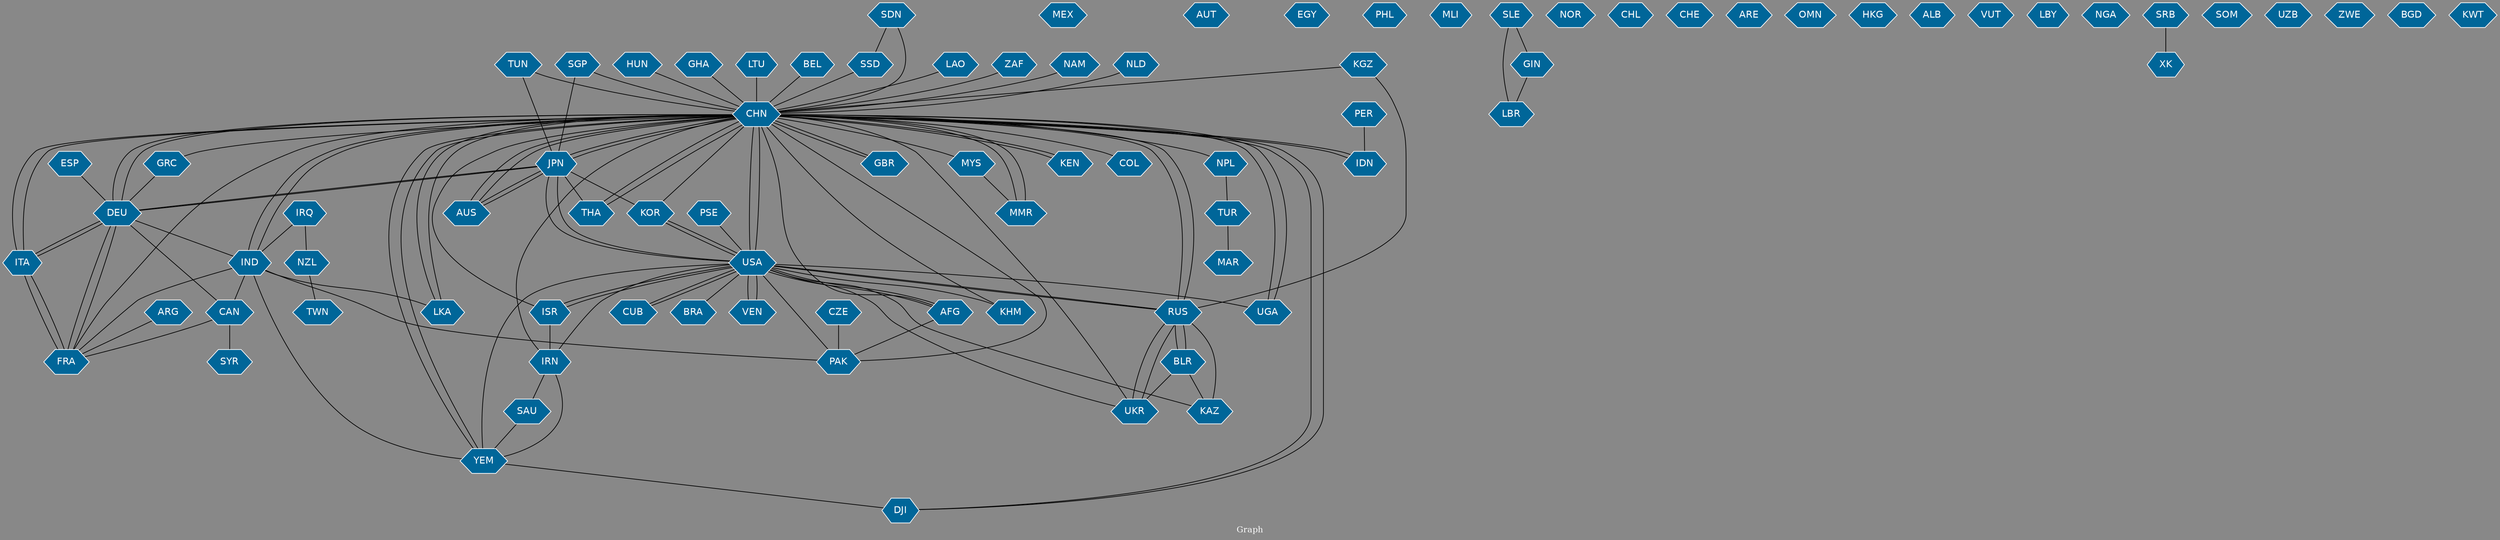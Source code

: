 // Countries together in item graph
graph {
	graph [bgcolor="#888888" fontcolor=white fontsize=12 label="Graph" outputorder=edgesfirst overlap=prism]
	node [color=white fillcolor="#006699" fontcolor=white fontname=Helvetica shape=hexagon style=filled]
	edge [arrowhead=open color=black fontcolor=white fontname=Courier fontsize=12]
		CHN [label=CHN]
		JPN [label=JPN]
		USA [label=USA]
		ISR [label=ISR]
		MEX [label=MEX]
		LKA [label=LKA]
		YEM [label=YEM]
		BRA [label=BRA]
		CAN [label=CAN]
		GBR [label=GBR]
		IND [label=IND]
		MMR [label=MMR]
		SGP [label=SGP]
		DEU [label=DEU]
		AFG [label=AFG]
		UKR [label=UKR]
		AUS [label=AUS]
		PER [label=PER]
		IDN [label=IDN]
		ZAF [label=ZAF]
		AUT [label=AUT]
		EGY [label=EGY]
		IRN [label=IRN]
		FRA [label=FRA]
		CZE [label=CZE]
		PAK [label=PAK]
		RUS [label=RUS]
		PHL [label=PHL]
		MLI [label=MLI]
		VEN [label=VEN]
		MYS [label=MYS]
		BLR [label=BLR]
		KAZ [label=KAZ]
		NAM [label=NAM]
		IRQ [label=IRQ]
		THA [label=THA]
		PSE [label=PSE]
		TUR [label=TUR]
		MAR [label=MAR]
		CUB [label=CUB]
		KOR [label=KOR]
		TUN [label=TUN]
		SLE [label=SLE]
		NOR [label=NOR]
		ITA [label=ITA]
		KHM [label=KHM]
		CHL [label=CHL]
		CHE [label=CHE]
		UGA [label=UGA]
		NLD [label=NLD]
		NPL [label=NPL]
		SYR [label=SYR]
		ARE [label=ARE]
		NZL [label=NZL]
		TWN [label=TWN]
		OMN [label=OMN]
		LBR [label=LBR]
		HKG [label=HKG]
		DJI [label=DJI]
		ALB [label=ALB]
		SAU [label=SAU]
		KEN [label=KEN]
		COL [label=COL]
		ARG [label=ARG]
		HUN [label=HUN]
		GHA [label=GHA]
		VUT [label=VUT]
		LBY [label=LBY]
		NGA [label=NGA]
		GRC [label=GRC]
		LTU [label=LTU]
		KGZ [label=KGZ]
		SRB [label=SRB]
		XK [label=XK]
		BEL [label=BEL]
		SOM [label=SOM]
		SDN [label=SDN]
		SSD [label=SSD]
		GIN [label=GIN]
		UZB [label=UZB]
		LAO [label=LAO]
		ZWE [label=ZWE]
		ESP [label=ESP]
		BGD [label=BGD]
		KWT [label=KWT]
			CHN -- AUS [weight=4]
			VEN -- USA [weight=4]
			CHN -- NPL [weight=3]
			DEU -- JPN [weight=4]
			SAU -- YEM [weight=3]
			SDN -- CHN [weight=1]
			AFG -- USA [weight=2]
			GHA -- CHN [weight=1]
			ZAF -- CHN [weight=1]
			ISR -- IRN [weight=3]
			CHN -- DEU [weight=3]
			AUS -- JPN [weight=1]
			IND -- CHN [weight=1]
			CAN -- SYR [weight=1]
			SDN -- SSD [weight=1]
			JPN -- CHN [weight=9]
			CHN -- UGA [weight=1]
			USA -- KHM [weight=1]
			TUN -- JPN [weight=1]
			SSD -- CHN [weight=1]
			CHN -- GRC [weight=1]
			USA -- IRN [weight=5]
			SGP -- JPN [weight=1]
			ISR -- CHN [weight=1]
			ITA -- FRA [weight=1]
			USA -- AFG [weight=3]
			JPN -- USA [weight=3]
			KOR -- USA [weight=4]
			CHN -- USA [weight=12]
			JPN -- THA [weight=1]
			CHN -- GBR [weight=11]
			TUR -- MAR [weight=1]
			GBR -- CHN [weight=2]
			CHN -- COL [weight=1]
			CHN -- IDN [weight=1]
			DEU -- IND [weight=1]
			BLR -- RUS [weight=1]
			DEU -- CHN [weight=2]
			DEU -- ITA [weight=1]
			CHN -- IND [weight=1]
			BLR -- UKR [weight=1]
			KEN -- CHN [weight=1]
			JPN -- DEU [weight=1]
			CHN -- JPN [weight=11]
			SLE -- GIN [weight=1]
			ARG -- FRA [weight=1]
			TUN -- CHN [weight=1]
			UKR -- USA [weight=1]
			PSE -- USA [weight=1]
			IRQ -- NZL [weight=1]
			IRQ -- IND [weight=1]
			ISR -- USA [weight=4]
			BEL -- CHN [weight=1]
			NLD -- CHN [weight=1]
			USA -- RUS [weight=2]
			JPN -- AUS [weight=1]
			NZL -- TWN [weight=1]
			IRN -- YEM [weight=1]
			FRA -- DEU [weight=4]
			UGA -- CHN [weight=1]
			USA -- KOR [weight=1]
			KGZ -- RUS [weight=1]
			DEU -- FRA [weight=2]
			CHN -- THA [weight=1]
			IND -- PAK [weight=1]
			CUB -- USA [weight=4]
			CHN -- KEN [weight=1]
			CHN -- LKA [weight=1]
			LKA -- CHN [weight=3]
			LTU -- CHN [weight=1]
			SGP -- CHN [weight=4]
			IND -- LKA [weight=1]
			GRC -- DEU [weight=2]
			DJI -- CHN [weight=1]
			CHN -- MMR [weight=6]
			CHN -- ITA [weight=2]
			SRB -- XK [weight=1]
			USA -- JPN [weight=4]
			THA -- CHN [weight=3]
			CAN -- FRA [weight=1]
			CHN -- UKR [weight=1]
			RUS -- UKR [weight=2]
			YEM -- DJI [weight=2]
			IDN -- CHN [weight=1]
			IRN -- SAU [weight=1]
			KHM -- CHN [weight=3]
			ITA -- DEU [weight=1]
			PER -- IDN [weight=1]
			USA -- BRA [weight=1]
			CHN -- KOR [weight=3]
			LAO -- CHN [weight=1]
			USA -- PAK [weight=1]
			GIN -- LBR [weight=1]
			USA -- ISR [weight=1]
			UKR -- RUS [weight=3]
			USA -- UGA [weight=1]
			RUS -- KAZ [weight=2]
			NAM -- CHN [weight=2]
			CHN -- IRN [weight=3]
			BLR -- KAZ [weight=1]
			JPN -- KOR [weight=2]
			ESP -- DEU [weight=1]
			DEU -- CAN [weight=1]
			KGZ -- CHN [weight=1]
			IND -- FRA [weight=1]
			YEM -- USA [weight=2]
			CHN -- RUS [weight=3]
			RUS -- USA [weight=1]
			CHN -- DJI [weight=1]
			USA -- CUB [weight=2]
			IND -- YEM [weight=1]
			CZE -- PAK [weight=1]
			USA -- KAZ [weight=1]
			HUN -- CHN [weight=2]
			USA -- VEN [weight=3]
			RUS -- BLR [weight=1]
			FRA -- ITA [weight=1]
			FRA -- CHN [weight=2]
			IND -- CAN [weight=1]
			MMR -- CHN [weight=3]
			USA -- CHN [weight=18]
			CHN -- AFG [weight=1]
			MYS -- MMR [weight=1]
			CHN -- MYS [weight=1]
			CHN -- YEM [weight=1]
			AUS -- CHN [weight=2]
			YEM -- CHN [weight=5]
			CHN -- PAK [weight=1]
			RUS -- CHN [weight=5]
			AFG -- PAK [weight=1]
			NPL -- TUR [weight=1]
			ITA -- CHN [weight=1]
			SLE -- LBR [weight=1]
}